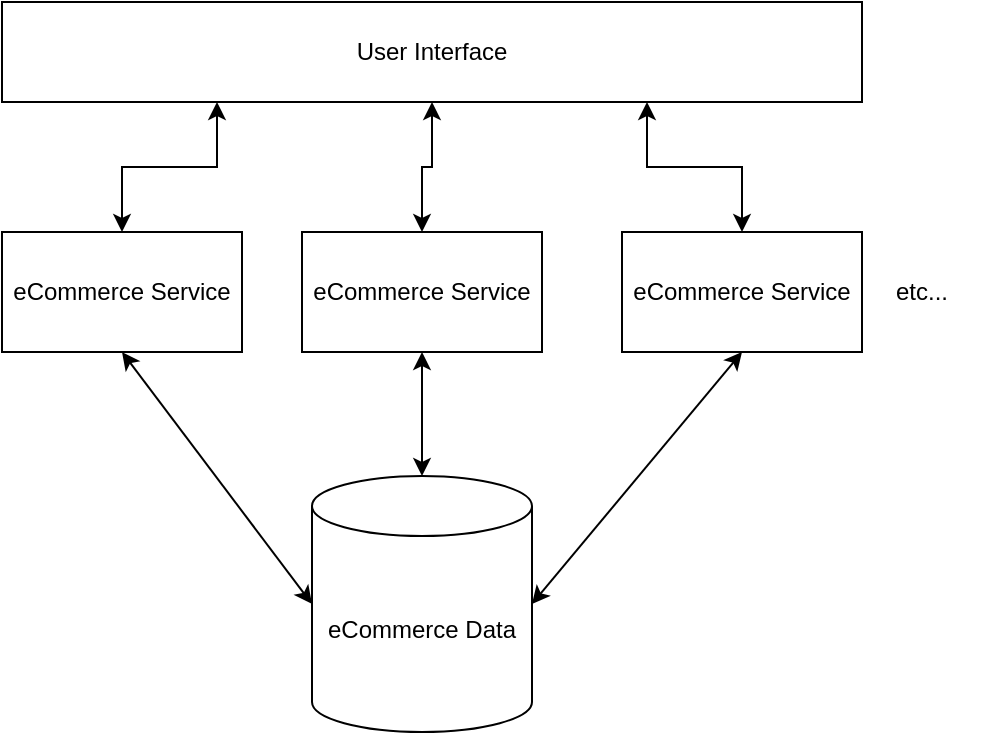 <mxfile version="15.7.3" type="device"><diagram id="9BO0vkC4_1uT2qzx5OAH" name="Page-1"><mxGraphModel dx="1781" dy="878" grid="1" gridSize="10" guides="1" tooltips="1" connect="1" arrows="1" fold="1" page="1" pageScale="1" pageWidth="413" pageHeight="583" math="0" shadow="0"><root><mxCell id="0"/><mxCell id="1" parent="0"/><mxCell id="dyFSq4vqHuTldC7Zc_X0-1" value="&lt;span&gt;eCommerce Service&lt;/span&gt;" style="rounded=0;whiteSpace=wrap;html=1;" vertex="1" parent="1"><mxGeometry x="-90" y="135" width="120" height="60" as="geometry"/></mxCell><mxCell id="dyFSq4vqHuTldC7Zc_X0-2" value="eCommerce Service" style="rounded=0;whiteSpace=wrap;html=1;" vertex="1" parent="1"><mxGeometry x="-240" y="135" width="120" height="60" as="geometry"/></mxCell><mxCell id="dyFSq4vqHuTldC7Zc_X0-3" value="&lt;span&gt;eCommerce Service&lt;/span&gt;" style="rounded=0;whiteSpace=wrap;html=1;" vertex="1" parent="1"><mxGeometry x="70" y="135" width="120" height="60" as="geometry"/></mxCell><mxCell id="dyFSq4vqHuTldC7Zc_X0-4" value="etc..." style="text;html=1;strokeColor=none;fillColor=none;align=center;verticalAlign=middle;whiteSpace=wrap;rounded=0;" vertex="1" parent="1"><mxGeometry x="190" y="150" width="60" height="30" as="geometry"/></mxCell><mxCell id="dyFSq4vqHuTldC7Zc_X0-5" value="eCommerce Data" style="shape=cylinder3;whiteSpace=wrap;html=1;boundedLbl=1;backgroundOutline=1;size=15;" vertex="1" parent="1"><mxGeometry x="-85" y="257" width="110" height="128" as="geometry"/></mxCell><mxCell id="dyFSq4vqHuTldC7Zc_X0-7" value="" style="endArrow=classic;startArrow=classic;html=1;rounded=0;exitX=1;exitY=0.5;exitDx=0;exitDy=0;exitPerimeter=0;entryX=0.5;entryY=1;entryDx=0;entryDy=0;" edge="1" parent="1" source="dyFSq4vqHuTldC7Zc_X0-5" target="dyFSq4vqHuTldC7Zc_X0-3"><mxGeometry width="50" height="50" relative="1" as="geometry"><mxPoint x="150" y="405" as="sourcePoint"/><mxPoint x="200" y="355" as="targetPoint"/></mxGeometry></mxCell><mxCell id="dyFSq4vqHuTldC7Zc_X0-8" value="" style="endArrow=classic;startArrow=classic;html=1;rounded=0;exitX=0;exitY=0.5;exitDx=0;exitDy=0;exitPerimeter=0;entryX=0.5;entryY=1;entryDx=0;entryDy=0;" edge="1" parent="1" source="dyFSq4vqHuTldC7Zc_X0-5" target="dyFSq4vqHuTldC7Zc_X0-2"><mxGeometry width="50" height="50" relative="1" as="geometry"><mxPoint x="-290" y="451" as="sourcePoint"/><mxPoint x="-195" y="325" as="targetPoint"/></mxGeometry></mxCell><mxCell id="dyFSq4vqHuTldC7Zc_X0-9" value="" style="endArrow=classic;startArrow=classic;html=1;rounded=0;entryX=0.5;entryY=1;entryDx=0;entryDy=0;exitX=0.5;exitY=0;exitDx=0;exitDy=0;exitPerimeter=0;" edge="1" parent="1" source="dyFSq4vqHuTldC7Zc_X0-5" target="dyFSq4vqHuTldC7Zc_X0-1"><mxGeometry width="50" height="50" relative="1" as="geometry"><mxPoint x="150" y="405" as="sourcePoint"/><mxPoint x="200" y="355" as="targetPoint"/></mxGeometry></mxCell><mxCell id="dyFSq4vqHuTldC7Zc_X0-13" style="edgeStyle=orthogonalEdgeStyle;rounded=0;orthogonalLoop=1;jettySize=auto;html=1;exitX=0.5;exitY=1;exitDx=0;exitDy=0;entryX=0.5;entryY=0;entryDx=0;entryDy=0;startArrow=classic;startFill=1;" edge="1" parent="1" source="dyFSq4vqHuTldC7Zc_X0-11" target="dyFSq4vqHuTldC7Zc_X0-1"><mxGeometry relative="1" as="geometry"/></mxCell><mxCell id="dyFSq4vqHuTldC7Zc_X0-15" style="edgeStyle=orthogonalEdgeStyle;rounded=0;orthogonalLoop=1;jettySize=auto;html=1;exitX=0.25;exitY=1;exitDx=0;exitDy=0;entryX=0.5;entryY=0;entryDx=0;entryDy=0;startArrow=classic;startFill=1;" edge="1" parent="1" source="dyFSq4vqHuTldC7Zc_X0-11" target="dyFSq4vqHuTldC7Zc_X0-2"><mxGeometry relative="1" as="geometry"/></mxCell><mxCell id="dyFSq4vqHuTldC7Zc_X0-16" style="edgeStyle=orthogonalEdgeStyle;rounded=0;orthogonalLoop=1;jettySize=auto;html=1;exitX=0.75;exitY=1;exitDx=0;exitDy=0;startArrow=classic;startFill=1;" edge="1" parent="1" source="dyFSq4vqHuTldC7Zc_X0-11" target="dyFSq4vqHuTldC7Zc_X0-3"><mxGeometry relative="1" as="geometry"/></mxCell><mxCell id="dyFSq4vqHuTldC7Zc_X0-11" value="User Interface" style="rounded=0;whiteSpace=wrap;html=1;" vertex="1" parent="1"><mxGeometry x="-240" y="20" width="430" height="50" as="geometry"/></mxCell></root></mxGraphModel></diagram></mxfile>